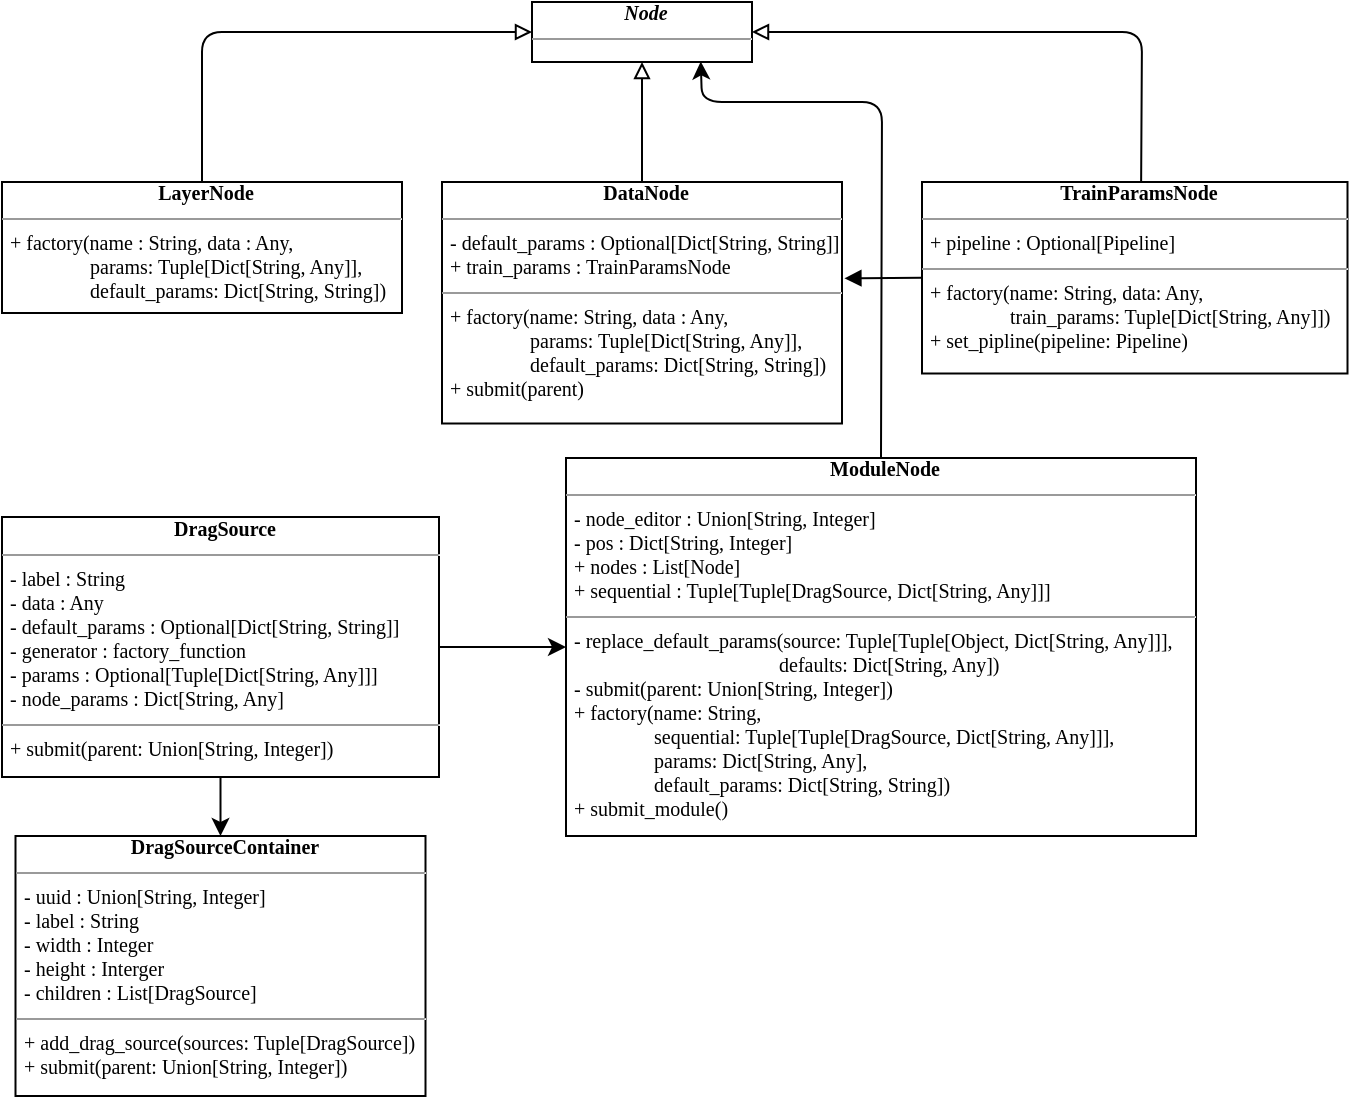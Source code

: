 <mxfile>
    <diagram id="K64mTiAPcThXWcO6knm4" name="Page-3">
        <mxGraphModel dx="1218" dy="807" grid="1" gridSize="10" guides="1" tooltips="1" connect="1" arrows="1" fold="1" page="1" pageScale="1" pageWidth="850" pageHeight="1100" math="0" shadow="0">
            <root>
                <mxCell id="0"/>
                <mxCell id="1" parent="0"/>
                <mxCell id="QNui0WiKvgW3A6eW8whg-1" style="rounded=1;html=1;exitX=0.5;exitY=0;jettySize=auto;endArrow=block;dashed=0;endFill=0;exitDx=0;exitDy=0;entryX=0.5;entryY=1;entryDx=0;entryDy=0;" edge="1" parent="1" source="QNui0WiKvgW3A6eW8whg-4" target="QNui0WiKvgW3A6eW8whg-5">
                    <mxGeometry relative="1" as="geometry">
                        <mxPoint x="540" y="322.0" as="targetPoint"/>
                    </mxGeometry>
                </mxCell>
                <mxCell id="QNui0WiKvgW3A6eW8whg-2" style="rounded=1;html=1;exitX=0.5;exitY=0;jettySize=auto;endArrow=block;dashed=0;endFill=0;entryX=0;entryY=0.5;entryDx=0;entryDy=0;exitDx=0;exitDy=0;" edge="1" parent="1" source="QNui0WiKvgW3A6eW8whg-9" target="QNui0WiKvgW3A6eW8whg-5">
                    <mxGeometry relative="1" as="geometry">
                        <Array as="points">
                            <mxPoint x="130" y="475"/>
                        </Array>
                        <mxPoint x="540" y="312" as="targetPoint"/>
                    </mxGeometry>
                </mxCell>
                <mxCell id="QNui0WiKvgW3A6eW8whg-3" style="rounded=1;html=1;entryX=1;entryY=0.5;jettySize=auto;endArrow=block;dashed=0;endFill=0;exitX=0.515;exitY=-0.004;exitDx=0;exitDy=0;entryDx=0;entryDy=0;exitPerimeter=0;" edge="1" parent="1" source="QNui0WiKvgW3A6eW8whg-13" target="QNui0WiKvgW3A6eW8whg-5">
                    <mxGeometry relative="1" as="geometry">
                        <Array as="points">
                            <mxPoint x="600" y="475"/>
                        </Array>
                        <mxPoint x="690" y="762" as="sourcePoint"/>
                    </mxGeometry>
                </mxCell>
                <mxCell id="QNui0WiKvgW3A6eW8whg-5" value="&lt;p style=&quot;text-align: center; margin: 0px 0px 0px 4px; font-size: 10px; font-family: Times, serif; color: rgb(0, 0, 0);&quot;&gt;&lt;b&gt;&lt;i&gt;Node&lt;/i&gt;&lt;/b&gt;&lt;/p&gt;&lt;hr size=&quot;1&quot;&gt;&lt;p style=&quot;margin:0px;text-align:start;margin-left:4px;;font-size:10.0px;font-family:Times,serif;color:#000000;&quot;&gt;&lt;br&gt;&lt;/p&gt;&lt;hr size=&quot;1&quot;&gt;&lt;p style=&quot;margin:0px;text-align:start;margin-left:4px;;font-size:10.0px;font-family:Times,serif;color:#000000;&quot;&gt;&lt;br&gt;&lt;/p&gt;" style="verticalAlign=top;align=left;overflow=fill;html=1;rounded=0;shadow=0;comic=0;labelBackgroundColor=none;strokeColor=black;strokeWidth=1;fillColor=#ffffff;" vertex="1" parent="1">
                    <mxGeometry x="295" y="460" width="110" height="30" as="geometry"/>
                </mxCell>
                <mxCell id="QNui0WiKvgW3A6eW8whg-6" style="html=1;entryX=0.5;entryY=0;entryDx=0;entryDy=0;endArrow=classic;endFill=1;exitX=0.5;exitY=1;exitDx=0;exitDy=0;" edge="1" parent="1" source="QNui0WiKvgW3A6eW8whg-7" target="QNui0WiKvgW3A6eW8whg-8">
                    <mxGeometry relative="1" as="geometry"/>
                </mxCell>
                <mxCell id="QNui0WiKvgW3A6eW8whg-7" value="&lt;p style=&quot;text-align: center; margin: 0px 0px 0px 4px; font-size: 10px; font-family: Times, serif; color: rgb(0, 0, 0);&quot;&gt;&lt;b&gt;DragSource&lt;/b&gt;&lt;/p&gt;&lt;hr size=&quot;1&quot;&gt;&lt;p style=&quot;margin:0px;text-align:start;margin-left:4px;;font-size:10.0px;font-family:Times,serif;color:#000000;&quot;&gt;- label : String&lt;br&gt;&lt;/p&gt;&lt;p style=&quot;margin:0px;text-align:start;margin-left:4px;;font-size:10.0px;font-family:Times,serif;color:#000000;&quot;&gt;- data : Any&lt;br&gt;- default_params : Optional[Dict[String, String]]&lt;br&gt;- generator : factory_function&lt;br&gt;- params : Optional[Tuple[Dict[String, Any]]]&lt;/p&gt;&lt;p style=&quot;margin:0px;text-align:start;margin-left:4px;;font-size:10.0px;font-family:Times,serif;color:#000000;&quot;&gt;- node_params : Dict[String, Any]&lt;br&gt;&lt;/p&gt;&lt;hr size=&quot;1&quot;&gt;&lt;p style=&quot;margin:0px;text-align:start;margin-left:4px;;font-size:10.0px;font-family:Times,serif;color:#000000;&quot;&gt;+ submit(parent: Union[String, Integer])&lt;/p&gt;" style="verticalAlign=top;align=left;overflow=fill;html=1;rounded=0;shadow=0;comic=0;labelBackgroundColor=none;strokeColor=black;strokeWidth=1;fillColor=#ffffff;" vertex="1" parent="1">
                    <mxGeometry x="30" y="717.5" width="218.5" height="130" as="geometry"/>
                </mxCell>
                <mxCell id="QNui0WiKvgW3A6eW8whg-8" value="&lt;p style=&quot;text-align: center; margin: 0px 0px 0px 4px; font-size: 10px; font-family: Times, serif; color: rgb(0, 0, 0);&quot;&gt;&lt;b&gt;DragSourceContainer&lt;/b&gt;&lt;/p&gt;&lt;hr size=&quot;1&quot;&gt;&lt;p style=&quot;margin:0px;text-align:start;margin-left:4px;;font-size:10.0px;font-family:Times,serif;color:#000000;&quot;&gt;- uuid : Union[String, Integer]&lt;br&gt;- label : String&lt;br&gt;- width : Integer&lt;/p&gt;&lt;p style=&quot;margin:0px;text-align:start;margin-left:4px;;font-size:10.0px;font-family:Times,serif;color:#000000;&quot;&gt;- height : Interger&lt;br&gt;&lt;/p&gt;&lt;p style=&quot;margin:0px;text-align:start;margin-left:4px;;font-size:10.0px;font-family:Times,serif;color:#000000;&quot;&gt;- children : List[DragSource]&lt;br&gt;&lt;/p&gt;&lt;hr size=&quot;1&quot;&gt;&lt;p style=&quot;margin:0px;text-align:start;margin-left:4px;;font-size:10.0px;font-family:Times,serif;color:#000000;&quot;&gt;+ add_drag_source(sources: Tuple[DragSource])&lt;br&gt;+ submit(parent: Union[String, Integer])&lt;/p&gt;" style="verticalAlign=top;align=left;overflow=fill;html=1;rounded=0;shadow=0;comic=0;labelBackgroundColor=none;strokeColor=black;strokeWidth=1;fillColor=#ffffff;" vertex="1" parent="1">
                    <mxGeometry x="36.75" y="877" width="205" height="130" as="geometry"/>
                </mxCell>
                <mxCell id="QNui0WiKvgW3A6eW8whg-9" value="&lt;p style=&quot;text-align: center; margin: 0px 0px 0px 4px; font-size: 10px; font-family: Times, serif; color: rgb(0, 0, 0);&quot;&gt;&lt;b&gt;LayerNode&lt;/b&gt;&lt;/p&gt;&lt;hr size=&quot;1&quot;&gt;&lt;p style=&quot;margin:0px;text-align:start;margin-left:4px;;font-size:10.0px;font-family:Times,serif;color:#000000;&quot;&gt;+ factory(name : String, data : Any,&amp;nbsp;&lt;/p&gt;&lt;p style=&quot;margin:0px;text-align:start;margin-left:4px;;font-size:10.0px;font-family:Times,serif;color:#000000;&quot;&gt;&lt;span style=&quot;white-space: pre;&quot;&gt;&#9;&lt;/span&gt;&lt;span style=&quot;white-space: pre;&quot;&gt;&#9;&lt;/span&gt;params: Tuple[Dict[String, Any]],&amp;nbsp;&lt;/p&gt;&lt;p style=&quot;margin:0px;text-align:start;margin-left:4px;;font-size:10.0px;font-family:Times,serif;color:#000000;&quot;&gt;&lt;span style=&quot;white-space: pre;&quot;&gt;&#9;&lt;/span&gt;&lt;span style=&quot;white-space: pre;&quot;&gt;&#9;&lt;/span&gt;default_params: Dict[String, String])&lt;/p&gt;" style="verticalAlign=top;align=left;overflow=fill;html=1;rounded=0;shadow=0;comic=0;labelBackgroundColor=none;strokeColor=black;strokeWidth=1;fillColor=#ffffff;" vertex="1" parent="1">
                    <mxGeometry x="30" y="550" width="200" height="65.5" as="geometry"/>
                </mxCell>
                <mxCell id="QNui0WiKvgW3A6eW8whg-10" style="html=1;entryX=1;entryY=0.5;entryDx=0;entryDy=0;endArrow=none;endFill=0;exitX=0;exitY=0.5;exitDx=0;exitDy=0;startArrow=classic;startFill=1;" edge="1" parent="1" source="QNui0WiKvgW3A6eW8whg-12" target="QNui0WiKvgW3A6eW8whg-7">
                    <mxGeometry relative="1" as="geometry">
                        <mxPoint x="100.315" y="694.174" as="sourcePoint"/>
                    </mxGeometry>
                </mxCell>
                <mxCell id="QNui0WiKvgW3A6eW8whg-12" value="&lt;p style=&quot;text-align: center; margin: 0px 0px 0px 4px; font-size: 10px; font-family: Times, serif; color: rgb(0, 0, 0);&quot;&gt;&lt;b&gt;ModuleNode&lt;/b&gt;&lt;/p&gt;&lt;hr size=&quot;1&quot;&gt;&lt;p style=&quot;margin:0px;text-align:start;margin-left:4px;;font-size:10.0px;font-family:Times,serif;color:#000000;&quot;&gt;- node_editor : Union[String, Integer]&lt;br&gt;- pos : Dict[String, Integer]&lt;br&gt;&lt;/p&gt;&lt;p style=&quot;margin:0px;text-align:start;margin-left:4px;;font-size:10.0px;font-family:Times,serif;color:#000000;&quot;&gt;+ nodes : List[Node]&lt;br&gt;+ sequential : Tuple[Tuple[DragSource, Dict[String, Any]]]&lt;/p&gt;&lt;hr size=&quot;1&quot;&gt;&lt;p style=&quot;margin:0px;text-align:start;margin-left:4px;;font-size:10.0px;font-family:Times,serif;color:#000000;&quot;&gt;&lt;span style=&quot;background-color: initial;&quot;&gt;- replace_default_params(source: Tuple[Tuple[Object, Dict[String, Any]]],&amp;nbsp;&lt;/span&gt;&lt;br&gt;&lt;/p&gt;&lt;p style=&quot;margin:0px;text-align:start;margin-left:4px;;font-size:10.0px;font-family:Times,serif;color:#000000;&quot;&gt;&lt;span style=&quot;&quot;&gt;&#9;&lt;/span&gt;&lt;span style=&quot;&quot;&gt;&#9;&lt;/span&gt;&lt;span style=&quot;&quot;&gt;&#9;&lt;/span&gt;&lt;span style=&quot;&quot;&gt;&#9;&lt;/span&gt;&lt;span style=&quot;&quot;&gt;&#9;&lt;/span&gt;&lt;span style=&quot;&quot;&gt;&#9;&lt;/span&gt;&lt;span style=&quot;&quot;&gt;&#9;&lt;/span&gt;&lt;span style=&quot;&quot;&gt;&#9;&lt;/span&gt;&lt;span style=&quot;&quot;&gt;&#9;&lt;/span&gt;&lt;span style=&quot;&quot;&gt;&#9;&lt;/span&gt;&amp;nbsp; &lt;span style=&quot;white-space: pre;&quot;&gt;&#9;&lt;/span&gt;&lt;span style=&quot;white-space: pre;&quot;&gt;&#9;&lt;/span&gt;&lt;span style=&quot;white-space: pre;&quot;&gt;&#9;&lt;/span&gt;&lt;span style=&quot;white-space: pre;&quot;&gt;&#9;&lt;/span&gt;&lt;span style=&quot;white-space: pre;&quot;&gt;&#9;&lt;/span&gt;&amp;nbsp;defaults: Dict[String, Any])&lt;br&gt;- submit(parent: Union[String, Integer])&lt;/p&gt;&lt;p style=&quot;border-color: var(--border-color); margin: 0px 0px 0px 4px; font-size: 10px; font-family: Times, serif;&quot;&gt;+ factory(name: String,&amp;nbsp;&lt;/p&gt;&lt;p style=&quot;border-color: var(--border-color); margin: 0px 0px 0px 4px; font-size: 10px; font-family: Times, serif;&quot;&gt;&lt;span style=&quot;border-color: var(--border-color);&quot;&gt;&#9;&lt;/span&gt;&lt;span style=&quot;border-color: var(--border-color);&quot;&gt;&#9;&lt;/span&gt;&lt;span style=&quot;white-space: pre;&quot;&gt;&#9;&lt;/span&gt;&lt;span style=&quot;white-space: pre;&quot;&gt;&#9;&lt;/span&gt;sequential: Tuple[Tuple[DragSource, Dict[String, Any]]],&amp;nbsp;&lt;/p&gt;&lt;p style=&quot;border-color: var(--border-color); margin: 0px 0px 0px 4px; font-size: 10px; font-family: Times, serif;&quot;&gt;&lt;span style=&quot;border-color: var(--border-color);&quot;&gt;&lt;/span&gt;&lt;span style=&quot;border-color: var(--border-color);&quot;&gt;&lt;/span&gt;&lt;span style=&quot;border-color: var(--border-color);&quot;&gt;&#9;&lt;/span&gt;&lt;span style=&quot;border-color: var(--border-color);&quot;&gt;&#9;&lt;/span&gt;&lt;span style=&quot;white-space: pre;&quot;&gt;&#9;&lt;/span&gt;&lt;span style=&quot;white-space: pre;&quot;&gt;&#9;&lt;/span&gt;params: Dict[String, Any],&amp;nbsp;&lt;/p&gt;&lt;p style=&quot;border-color: var(--border-color); margin: 0px 0px 0px 4px; font-size: 10px; font-family: Times, serif;&quot;&gt;&lt;span style=&quot;border-color: var(--border-color);&quot;&gt;&#9;&lt;/span&gt;&lt;span style=&quot;border-color: var(--border-color);&quot;&gt;&#9;&lt;/span&gt;&lt;span style=&quot;white-space: pre;&quot;&gt;&#9;&lt;/span&gt;&lt;span style=&quot;white-space: pre;&quot;&gt;&#9;&lt;/span&gt;default_params: Dict[String, String])&lt;/p&gt;&lt;p style=&quot;margin:0px;text-align:start;margin-left:4px;;font-size:10.0px;font-family:Times,serif;color:#000000;&quot;&gt;+ submit_module()&lt;/p&gt;" style="verticalAlign=top;align=left;overflow=fill;html=1;rounded=0;shadow=0;comic=0;labelBackgroundColor=none;strokeColor=black;strokeWidth=1;fillColor=#ffffff;" vertex="1" parent="1">
                    <mxGeometry x="312" y="688" width="315" height="189" as="geometry"/>
                </mxCell>
                <mxCell id="QNui0WiKvgW3A6eW8whg-13" value="&lt;p style=&quot;text-align: center; margin: 0px 0px 0px 4px; font-size: 10px; font-family: Times, serif; color: rgb(0, 0, 0);&quot;&gt;&lt;b&gt;TrainParamsNode&lt;/b&gt;&lt;/p&gt;&lt;hr size=&quot;1&quot;&gt;&lt;p style=&quot;margin:0px;text-align:start;margin-left:4px;;font-size:10.0px;font-family:Times,serif;color:#000000;&quot;&gt;+ pipeline : Optional[Pipeline]&lt;/p&gt;&lt;hr size=&quot;1&quot;&gt;&lt;p style=&quot;margin:0px;text-align:start;margin-left:4px;;font-size:10.0px;font-family:Times,serif;color:#000000;&quot;&gt;+ factory(name: String, data: Any,&amp;nbsp;&lt;/p&gt;&lt;p style=&quot;margin:0px;text-align:start;margin-left:4px;;font-size:10.0px;font-family:Times,serif;color:#000000;&quot;&gt;&lt;span style=&quot;white-space: pre;&quot;&gt;&#9;&lt;/span&gt;&lt;span style=&quot;white-space: pre;&quot;&gt;&#9;&lt;/span&gt;train_params: Tuple[Dict[String, Any]])&lt;br&gt;+ set_pipline(pipeline: Pipeline)&lt;/p&gt;" style="verticalAlign=top;align=left;overflow=fill;html=1;rounded=0;shadow=0;comic=0;labelBackgroundColor=none;strokeColor=black;strokeWidth=1;fillColor=#ffffff;" vertex="1" parent="1">
                    <mxGeometry x="490" y="550" width="212.75" height="95.75" as="geometry"/>
                </mxCell>
                <mxCell id="QNui0WiKvgW3A6eW8whg-14" style="rounded=1;html=1;entryX=1.006;entryY=0.399;jettySize=auto;endArrow=block;dashed=0;endFill=1;entryDx=0;entryDy=0;exitX=0;exitY=0.5;exitDx=0;exitDy=0;entryPerimeter=0;" edge="1" parent="1" source="QNui0WiKvgW3A6eW8whg-13" target="QNui0WiKvgW3A6eW8whg-4">
                    <mxGeometry relative="1" as="geometry">
                        <mxPoint x="720.0" y="820.005" as="sourcePoint"/>
                        <mxPoint x="640.0" y="642.188" as="targetPoint"/>
                    </mxGeometry>
                </mxCell>
                <mxCell id="QNui0WiKvgW3A6eW8whg-15" value="" style="html=1;exitX=0.5;exitY=0;exitDx=0;exitDy=0;endArrow=classic;endFill=1;entryX=0.767;entryY=0.991;entryDx=0;entryDy=0;entryPerimeter=0;" edge="1" parent="1" source="QNui0WiKvgW3A6eW8whg-12" target="QNui0WiKvgW3A6eW8whg-5">
                    <mxGeometry relative="1" as="geometry">
                        <Array as="points">
                            <mxPoint x="470" y="510"/>
                            <mxPoint x="380" y="510"/>
                        </Array>
                        <mxPoint x="595" y="958" as="sourcePoint"/>
                        <mxPoint x="425" y="490" as="targetPoint"/>
                    </mxGeometry>
                </mxCell>
                <mxCell id="QNui0WiKvgW3A6eW8whg-4" value="&lt;p style=&quot;text-align: center; margin: 0px 0px 0px 4px; font-size: 10px; font-family: Times, serif; color: rgb(0, 0, 0);&quot;&gt;&lt;b&gt;DataNode&lt;/b&gt;&lt;/p&gt;&lt;hr size=&quot;1&quot;&gt;&lt;p style=&quot;margin:0px;text-align:start;margin-left:4px;;font-size:10.0px;font-family:Times,serif;color:#000000;&quot;&gt;- default_params : Optional[Dict[String, String]]&lt;br&gt;+ train_params : TrainParamsNode&lt;/p&gt;&lt;hr size=&quot;1&quot;&gt;&lt;p style=&quot;margin:0px;text-align:start;margin-left:4px;;font-size:10.0px;font-family:Times,serif;color:#000000;&quot;&gt;+ factory(name: String, data : Any,&amp;nbsp;&lt;/p&gt;&lt;p style=&quot;margin:0px;text-align:start;margin-left:4px;;font-size:10.0px;font-family:Times,serif;color:#000000;&quot;&gt;&lt;span style=&quot;white-space: pre;&quot;&gt;&#9;&lt;/span&gt;&lt;span style=&quot;white-space: pre;&quot;&gt;&#9;&lt;/span&gt;params: Tuple[Dict[String, Any]],&amp;nbsp;&lt;/p&gt;&lt;p style=&quot;margin:0px;text-align:start;margin-left:4px;;font-size:10.0px;font-family:Times,serif;color:#000000;&quot;&gt;&lt;span style=&quot;white-space: pre;&quot;&gt;&#9;&lt;/span&gt;&lt;span style=&quot;white-space: pre;&quot;&gt;&#9;&lt;/span&gt;default_params: Dict[String, String])&lt;br&gt;+ submit(parent)&lt;/p&gt;" style="verticalAlign=top;align=left;overflow=fill;html=1;rounded=0;shadow=0;comic=0;labelBackgroundColor=none;strokeColor=black;strokeWidth=1;fillColor=#ffffff;" vertex="1" parent="1">
                    <mxGeometry x="250" y="550" width="200" height="120.75" as="geometry"/>
                </mxCell>
            </root>
        </mxGraphModel>
    </diagram>
    <diagram id="6r_xpKXERiTlyDhPkCjZ" name="nodes">
        <mxGraphModel dx="1087" dy="721" grid="1" gridSize="10" guides="1" tooltips="1" connect="1" arrows="1" fold="1" page="1" pageScale="1" pageWidth="850" pageHeight="1100" math="0" shadow="0">
            <root>
                <mxCell id="0"/>
                <mxCell id="1" parent="0"/>
                <mxCell id="HkJWCfvpSoQ0pwpmEEpQ-1" style="edgeStyle=none;html=1;entryX=0.995;entryY=0.405;entryDx=0;entryDy=0;endArrow=classic;endFill=1;exitX=0.25;exitY=0;exitDx=0;exitDy=0;entryPerimeter=0;" edge="1" parent="1" source="HkJWCfvpSoQ0pwpmEEpQ-2" target="HkJWCfvpSoQ0pwpmEEpQ-7">
                    <mxGeometry relative="1" as="geometry">
                        <Array as="points">
                            <mxPoint x="390" y="250"/>
                            <mxPoint x="320" y="250"/>
                            <mxPoint x="320" y="160"/>
                        </Array>
                    </mxGeometry>
                </mxCell>
                <mxCell id="HkJWCfvpSoQ0pwpmEEpQ-2" value="&lt;p style=&quot;text-align: center; margin: 0px 0px 0px 4px; font-size: 10px; font-family: Times, serif; color: rgb(0, 0, 0);&quot;&gt;&lt;b&gt;&lt;i&gt;Node&lt;/i&gt;&lt;/b&gt;&lt;/p&gt;&lt;hr size=&quot;1&quot;&gt;&lt;p style=&quot;margin:0px;text-align:start;margin-left:4px;;font-size:10.0px;font-family:Times,serif;color:#000000;&quot;&gt;# uuid : Union[String, Integer]&lt;br&gt;&lt;/p&gt;&lt;p style=&quot;margin:0px;text-align:start;margin-left:4px;;font-size:10.0px;font-family:Times,serif;color:#000000;&quot;&gt;# label : String&lt;br style=&quot;border-color: var(--border-color);&quot;&gt;# node_params : Dict[String, Any]&lt;br&gt;&lt;/p&gt;&lt;p style=&quot;margin:0px;text-align:start;margin-left:4px;;font-size:10.0px;font-family:Times,serif;color:#000000;&quot;&gt;# data : Any&lt;br&gt;# input_attributes : List[InputNodeAttribute]&lt;br&gt;# output_attributes : List[OutputNodeAttribute]&lt;br&gt;# params : List[ParamNode]&lt;br&gt;&lt;/p&gt;&lt;hr size=&quot;1&quot;&gt;&lt;p style=&quot;margin:0px;text-align:start;margin-left:4px;;font-size:10.0px;font-family:Times,serif;color:#000000;&quot;&gt;# add_input_attribute(attribute: InputNodeAttribute)&lt;br&gt;# add_output_attribute(attribute: OutputNodeAttribute)&lt;br&gt;# add_params(params: Tuple[Dict[String, Any]])&lt;br&gt;# custom()&amp;nbsp;&lt;br&gt;# finish()&amp;nbsp;&amp;nbsp;&lt;br&gt;&lt;/p&gt;&lt;p style=&quot;margin:0px;text-align:start;margin-left:4px;;font-size:10.0px;font-family:Times,serif;color:#000000;&quot;&gt;# submit(parent)&lt;br&gt;&lt;/p&gt;&lt;p style=&quot;margin:0px;text-align:start;margin-left:4px;;font-size:10.0px;font-family:Times,serif;color:#000000;&quot;&gt;+ execute()&amp;nbsp;&lt;br&gt;&lt;/p&gt;" style="verticalAlign=top;align=left;overflow=fill;html=1;rounded=0;shadow=0;comic=0;labelBackgroundColor=none;strokeColor=black;strokeWidth=1;fillColor=#ffffff;" vertex="1" parent="1">
                    <mxGeometry x="330.25" y="260" width="243" height="215.5" as="geometry"/>
                </mxCell>
                <mxCell id="HkJWCfvpSoQ0pwpmEEpQ-3" style="edgeStyle=none;html=1;endArrow=classic;endFill=1;exitX=1.001;exitY=0.497;exitDx=0;exitDy=0;exitPerimeter=0;" edge="1" parent="1" source="HkJWCfvpSoQ0pwpmEEpQ-5">
                    <mxGeometry relative="1" as="geometry">
                        <mxPoint x="330" y="340.0" as="targetPoint"/>
                    </mxGeometry>
                </mxCell>
                <mxCell id="HkJWCfvpSoQ0pwpmEEpQ-4" style="edgeStyle=none;html=1;entryX=-0.002;entryY=0.309;entryDx=0;entryDy=0;endArrow=classic;endFill=1;entryPerimeter=0;" edge="1" parent="1" source="HkJWCfvpSoQ0pwpmEEpQ-5" target="HkJWCfvpSoQ0pwpmEEpQ-6">
                    <mxGeometry relative="1" as="geometry">
                        <Array as="points">
                            <mxPoint x="170" y="240"/>
                            <mxPoint x="300" y="240"/>
                            <mxPoint x="300" y="144"/>
                        </Array>
                    </mxGeometry>
                </mxCell>
                <mxCell id="HkJWCfvpSoQ0pwpmEEpQ-5" value="&lt;p style=&quot;text-align: center; margin: 0px 0px 0px 4px; font-size: 10px; font-family: Times, serif; color: rgb(0, 0, 0);&quot;&gt;&lt;b&gt;InputNodeAttribute&lt;/b&gt;&lt;/p&gt;&lt;hr size=&quot;1&quot;&gt;&lt;p style=&quot;margin:0px;text-align:start;margin-left:4px;;font-size:10.0px;font-family:Times,serif;color:#000000;&quot;&gt;- uuid : Union[String, Integer]&lt;br&gt;&lt;/p&gt;&lt;p style=&quot;margin:0px;text-align:start;margin-left:4px;;font-size:10.0px;font-family:Times,serif;color:#000000;&quot;&gt;- linked_out_attr : OutputNodeAttribute&lt;br&gt;&lt;/p&gt;&lt;p style=&quot;margin:0px;text-align:start;margin-left:4px;;font-size:10.0px;font-family:Times,serif;color:#000000;&quot;&gt;+ data : Node&lt;br&gt;+ label : String&lt;br&gt;&lt;/p&gt;&lt;hr size=&quot;1&quot;&gt;&lt;p style=&quot;margin:0px;text-align:start;margin-left:4px;;font-size:10.0px;font-family:Times,serif;color:#000000;&quot;&gt;+ get_data()&lt;/p&gt;&lt;p style=&quot;margin:0px;text-align:start;margin-left:4px;;font-size:10.0px;font-family:Times,serif;color:#000000;&quot;&gt;+ set_linked_attr(out_attr: OutputNodeAttribute)&lt;br&gt;+ reset_linked_attr()&lt;br&gt;- submit(parent: Union[String, Integer])&lt;/p&gt;" style="verticalAlign=top;align=left;overflow=fill;html=1;rounded=0;shadow=0;comic=0;labelBackgroundColor=none;strokeColor=black;strokeWidth=1;fillColor=#ffffff;" vertex="1" parent="1">
                    <mxGeometry x="60" y="260" width="220" height="160" as="geometry"/>
                </mxCell>
                <mxCell id="HkJWCfvpSoQ0pwpmEEpQ-6" value="&lt;p style=&quot;text-align: center; margin: 0px 0px 0px 4px; font-size: 10px; font-family: Times, serif; color: rgb(0, 0, 0);&quot;&gt;&lt;b&gt;LinkNode&lt;/b&gt;&lt;/p&gt;&lt;hr size=&quot;1&quot;&gt;&lt;p style=&quot;margin:0px;text-align:start;margin-left:4px;;font-size:10.0px;font-family:Times,serif;color:#000000;&quot;&gt;- uuid : Union[String, Integer]&lt;br&gt;&lt;/p&gt;&lt;p style=&quot;margin:0px;text-align:start;margin-left:4px;;font-size:10.0px;font-family:Times,serif;color:#000000;&quot;&gt;- input_attr : InputNodeAttribute&lt;br&gt;- output_attr : OutputNodeAttribute&lt;br&gt;&lt;/p&gt;&lt;hr size=&quot;1&quot;&gt;&lt;p style=&quot;margin:0px;text-align:start;margin-left:4px;;font-size:10.0px;font-family:Times,serif;color:#000000;&quot;&gt;- delink_callback(node_editor_uuid: Union[String, Integer],&amp;nbsp;&lt;/p&gt;&lt;p style=&quot;margin:0px;text-align:start;margin-left:4px;;font-size:10.0px;font-family:Times,serif;color:#000000;&quot;&gt;&lt;span style=&quot;white-space: pre;&quot;&gt;&#9;&lt;/span&gt;&lt;span style=&quot;white-space: pre;&quot;&gt;&#9;&lt;/span&gt;&lt;span style=&quot;white-space: pre;&quot;&gt;&#9;&lt;/span&gt;&amp;nbsp; &amp;nbsp; &amp;nbsp;link_uuid: Union[String, Integer])&lt;br&gt;- link_callback(node_editor_uuid: Union[String, Integer],&amp;nbsp;&lt;/p&gt;&lt;p style=&quot;margin:0px;text-align:start;margin-left:4px;;font-size:10.0px;font-family:Times,serif;color:#000000;&quot;&gt;&lt;span style=&quot;white-space: pre;&quot;&gt;&#9;&lt;/span&gt;&lt;span style=&quot;white-space: pre;&quot;&gt;&#9;&lt;/span&gt;&lt;span style=&quot;white-space: pre;&quot;&gt;&#9;&lt;/span&gt;&amp;nbsp;app_data, user_data)&lt;br&gt;+ get_attrs()&lt;/p&gt;" style="verticalAlign=top;align=left;overflow=fill;html=1;rounded=0;shadow=0;comic=0;labelBackgroundColor=none;strokeColor=black;strokeWidth=1;fillColor=#ffffff;" vertex="1" parent="1">
                    <mxGeometry x="326.88" y="100" width="249.75" height="142.5" as="geometry"/>
                </mxCell>
                <mxCell id="HkJWCfvpSoQ0pwpmEEpQ-7" value="&lt;p style=&quot;text-align: center; margin: 0px 0px 0px 4px; font-size: 10px; font-family: Times, serif; color: rgb(0, 0, 0);&quot;&gt;&lt;b&gt;NodeEditor&lt;/b&gt;&lt;/p&gt;&lt;hr size=&quot;1&quot;&gt;&lt;p style=&quot;margin:0px;text-align:start;margin-left:4px;;font-size:10.0px;font-family:Times,serif;color:#000000;&quot;&gt;- uuid : Union[String, Integer]&lt;br&gt;&lt;/p&gt;&lt;p style=&quot;margin:0px;text-align:start;margin-left:4px;;font-size:10.0px;font-family:Times,serif;color:#000000;&quot;&gt;- nodes : List[Node]&lt;br&gt;&lt;/p&gt;&lt;hr size=&quot;1&quot;&gt;&lt;p style=&quot;margin:0px;text-align:start;margin-left:4px;;font-size:10.0px;font-family:Times,serif;color:#000000;&quot;&gt;+ add_node(node: Node)&lt;br&gt;+ on_drop(sender, app_data, node_params)&lt;/p&gt;&lt;p style=&quot;margin:0px;text-align:start;margin-left:4px;;font-size:10.0px;font-family:Times,serif;color:#000000;&quot;&gt;+ clear()&lt;br&gt;- submit(parent: Union[String, Integer])&lt;/p&gt;" style="verticalAlign=top;align=left;overflow=fill;html=1;rounded=0;shadow=0;comic=0;labelBackgroundColor=none;strokeColor=black;strokeWidth=1;fillColor=#ffffff;" vertex="1" parent="1">
                    <mxGeometry x="100" y="111.25" width="186" height="120" as="geometry"/>
                </mxCell>
                <mxCell id="HkJWCfvpSoQ0pwpmEEpQ-8" style="edgeStyle=none;html=1;entryX=1.004;entryY=0.431;entryDx=0;entryDy=0;entryPerimeter=0;endArrow=classic;endFill=1;" edge="1" parent="1" source="HkJWCfvpSoQ0pwpmEEpQ-10" target="HkJWCfvpSoQ0pwpmEEpQ-2">
                    <mxGeometry relative="1" as="geometry"/>
                </mxCell>
                <mxCell id="HkJWCfvpSoQ0pwpmEEpQ-9" style="edgeStyle=none;html=1;entryX=1.002;entryY=0.387;entryDx=0;entryDy=0;endArrow=classic;endFill=1;exitX=0.5;exitY=0;exitDx=0;exitDy=0;entryPerimeter=0;" edge="1" parent="1" source="HkJWCfvpSoQ0pwpmEEpQ-10" target="HkJWCfvpSoQ0pwpmEEpQ-6">
                    <mxGeometry relative="1" as="geometry">
                        <Array as="points">
                            <mxPoint x="730" y="240"/>
                            <mxPoint x="600" y="240"/>
                            <mxPoint x="600" y="155"/>
                        </Array>
                    </mxGeometry>
                </mxCell>
                <mxCell id="HkJWCfvpSoQ0pwpmEEpQ-10" value="&lt;p style=&quot;text-align: center; margin: 0px 0px 0px 4px; font-size: 10px; font-family: Times, serif; color: rgb(0, 0, 0);&quot;&gt;&lt;b&gt;OutputNodeAttribute&lt;/b&gt;&lt;/p&gt;&lt;hr size=&quot;1&quot;&gt;&lt;p style=&quot;margin:0px;text-align:start;margin-left:4px;;font-size:10.0px;font-family:Times,serif;color:#000000;&quot;&gt;- uuid : Union[String, Integer]&lt;br&gt;&lt;/p&gt;&lt;p style=&quot;margin:0px;text-align:start;margin-left:4px;;font-size:10.0px;font-family:Times,serif;color:#000000;&quot;&gt;- children : List[InputNodeAttributes]&lt;br&gt;+ label : String&lt;br&gt;&lt;/p&gt;&lt;p style=&quot;margin:0px;text-align:start;margin-left:4px;;font-size:10.0px;font-family:Times,serif;color:#000000;&quot;&gt;+ data : Any&lt;br&gt;&lt;/p&gt;&lt;hr size=&quot;1&quot;&gt;&lt;p style=&quot;margin:0px;text-align:start;margin-left:4px;;font-size:10.0px;font-family:Times,serif;color:#000000;&quot;&gt;+ add_child(parent: Union[String, Integer],&amp;nbsp;&lt;/p&gt;&lt;p style=&quot;margin:0px;text-align:start;margin-left:4px;;font-size:10.0px;font-family:Times,serif;color:#000000;&quot;&gt;&lt;span style=&quot;white-space: pre;&quot;&gt;&#9;&lt;/span&gt;&lt;span style=&quot;white-space: pre;&quot;&gt;&#9;&lt;/span&gt;&amp;nbsp; &amp;nbsp; child: InputNodeAttribute)&lt;br&gt;+ remove_child(parent: Union[String, Integer],&amp;nbsp;&lt;/p&gt;&lt;p style=&quot;margin:0px;text-align:start;margin-left:4px;;font-size:10.0px;font-family:Times,serif;color:#000000;&quot;&gt;&lt;span style=&quot;white-space: pre;&quot;&gt;&#9;&lt;/span&gt;&lt;span style=&quot;white-space: pre;&quot;&gt;&#9;&lt;/span&gt;&amp;nbsp; &amp;nbsp; child: InputNodeAttribute)&lt;br&gt;&lt;/p&gt;&lt;p style=&quot;margin:0px;text-align:start;margin-left:4px;;font-size:10.0px;font-family:Times,serif;color:#000000;&quot;&gt;+ execute(data)&lt;br&gt;- submit(parent)&lt;br&gt;&lt;/p&gt;" style="verticalAlign=top;align=left;overflow=fill;html=1;rounded=0;shadow=0;comic=0;labelBackgroundColor=none;strokeColor=black;strokeWidth=1;fillColor=#ffffff;" vertex="1" parent="1">
                    <mxGeometry x="626.81" y="270" width="204.88" height="163.5" as="geometry"/>
                </mxCell>
                <mxCell id="HkJWCfvpSoQ0pwpmEEpQ-11" style="edgeStyle=none;html=1;entryX=-0.002;entryY=0.483;entryDx=0;entryDy=0;endArrow=classic;endFill=1;exitX=1;exitY=0.25;exitDx=0;exitDy=0;entryPerimeter=0;" edge="1" parent="1" source="HkJWCfvpSoQ0pwpmEEpQ-12" target="HkJWCfvpSoQ0pwpmEEpQ-2">
                    <mxGeometry relative="1" as="geometry">
                        <Array as="points">
                            <mxPoint x="290" y="460"/>
                            <mxPoint x="290" y="364"/>
                        </Array>
                    </mxGeometry>
                </mxCell>
                <mxCell id="HkJWCfvpSoQ0pwpmEEpQ-12" value="&lt;p style=&quot;text-align: center; margin: 0px 0px 0px 4px; font-size: 10px; font-family: Times, serif; color: rgb(0, 0, 0);&quot;&gt;&lt;b&gt;ParamNode&lt;/b&gt;&lt;/p&gt;&lt;hr size=&quot;1&quot;&gt;&lt;p style=&quot;margin:0px;text-align:start;margin-left:4px;;font-size:10.0px;font-family:Times,serif;color:#000000;&quot;&gt;- uuid : Union[String, Integer]&lt;br&gt;&lt;/p&gt;&lt;p style=&quot;margin:0px;text-align:start;margin-left:4px;;font-size:10.0px;font-family:Times,serif;color:#000000;&quot;&gt;- label : String&lt;br&gt;- params : Dict[String, Any]&lt;br&gt;- type : String&lt;br&gt;&lt;/p&gt;&lt;hr size=&quot;1&quot;&gt;&lt;p style=&quot;margin:0px;text-align:start;margin-left:4px;;font-size:10.0px;font-family:Times,serif;color:#000000;&quot;&gt;+ submit(parent)&lt;/p&gt;" style="verticalAlign=top;align=left;overflow=fill;html=1;rounded=0;shadow=0;comic=0;labelBackgroundColor=none;strokeColor=black;strokeWidth=1;fillColor=#ffffff;" vertex="1" parent="1">
                    <mxGeometry x="100" y="433.5" width="168.26" height="106" as="geometry"/>
                </mxCell>
            </root>
        </mxGraphModel>
    </diagram>
    <diagram id="dEwS33xX_CY719S7XQL1" name="Page-1">
        <mxGraphModel dx="1602" dy="1062" grid="1" gridSize="10" guides="1" tooltips="1" connect="1" arrows="1" fold="1" page="1" pageScale="1" pageWidth="850" pageHeight="1100" math="0" shadow="0">
            <root>
                <mxCell id="0"/>
                <mxCell id="1" parent="0"/>
                <mxCell id="64" style="rounded=1;html=1;exitX=0.447;exitY=-0.006;jettySize=auto;curved=0;endArrow=block;dashed=0;endFill=0;exitDx=0;exitDy=0;exitPerimeter=0;" parent="1" source="71" edge="1">
                    <mxGeometry relative="1" as="geometry">
                        <mxPoint x="550" y="280" as="targetPoint"/>
                        <Array as="points">
                            <mxPoint x="540" y="280"/>
                        </Array>
                    </mxGeometry>
                </mxCell>
                <mxCell id="65" style="rounded=1;html=1;exitX=0.648;exitY=0;jettySize=auto;endArrow=block;dashed=0;endFill=0;" parent="1" source="76" edge="1">
                    <mxGeometry relative="1" as="geometry">
                        <Array as="points">
                            <mxPoint x="350" y="550"/>
                            <mxPoint x="530" y="550"/>
                            <mxPoint x="530" y="270"/>
                        </Array>
                        <mxPoint x="550" y="270" as="targetPoint"/>
                    </mxGeometry>
                </mxCell>
                <mxCell id="69" style="rounded=1;html=1;entryX=0.621;entryY=1;jettySize=auto;endArrow=block;dashed=0;endFill=0;exitX=0.25;exitY=0;exitDx=0;exitDy=0;" parent="1" source="82" target="72" edge="1">
                    <mxGeometry relative="1" as="geometry">
                        <Array as="points">
                            <mxPoint x="700" y="710"/>
                        </Array>
                        <mxPoint x="700" y="720" as="sourcePoint"/>
                    </mxGeometry>
                </mxCell>
                <mxCell id="71" value="&lt;p style=&quot;text-align: center; margin: 0px 0px 0px 4px; font-size: 10px; font-family: Times, serif; color: rgb(0, 0, 0);&quot;&gt;&lt;b&gt;DataNode&lt;/b&gt;&lt;/p&gt;&lt;hr size=&quot;1&quot;&gt;&lt;p style=&quot;margin:0px;text-align:start;margin-left:4px;;font-size:10.0px;font-family:Times,serif;color:#000000;&quot;&gt;- default_params : Optional[Dict[String, String]]&lt;br&gt;+ train_params : TrainParamsNode&lt;/p&gt;&lt;hr size=&quot;1&quot;&gt;&lt;p style=&quot;margin:0px;text-align:start;margin-left:4px;;font-size:10.0px;font-family:Times,serif;color:#000000;&quot;&gt;+ factory(name: String, data : Any,&amp;nbsp;&lt;/p&gt;&lt;p style=&quot;margin:0px;text-align:start;margin-left:4px;;font-size:10.0px;font-family:Times,serif;color:#000000;&quot;&gt;&lt;span style=&quot;white-space: pre;&quot;&gt;&#9;&lt;/span&gt;&lt;span style=&quot;white-space: pre;&quot;&gt;&#9;&lt;/span&gt;params: Tuple[Dict[String, Any]],&amp;nbsp;&lt;/p&gt;&lt;p style=&quot;margin:0px;text-align:start;margin-left:4px;;font-size:10.0px;font-family:Times,serif;color:#000000;&quot;&gt;&lt;span style=&quot;white-space: pre;&quot;&gt;&#9;&lt;/span&gt;&lt;span style=&quot;white-space: pre;&quot;&gt;&#9;&lt;/span&gt;default_params: Dict[String, String])&lt;br&gt;+ submit(parent)&lt;/p&gt;" style="verticalAlign=top;align=left;overflow=fill;html=1;rounded=0;shadow=0;comic=0;labelBackgroundColor=none;strokeColor=black;strokeWidth=1;fillColor=#ffffff;" parent="1" vertex="1">
                    <mxGeometry x="450" y="570" width="200" height="120.75" as="geometry"/>
                </mxCell>
                <mxCell id="130" style="edgeStyle=none;html=1;entryX=0.995;entryY=0.405;entryDx=0;entryDy=0;endArrow=classic;endFill=1;exitX=0.25;exitY=0;exitDx=0;exitDy=0;entryPerimeter=0;" parent="1" source="72" target="79" edge="1">
                    <mxGeometry relative="1" as="geometry">
                        <Array as="points">
                            <mxPoint x="610" y="250"/>
                            <mxPoint x="540" y="250"/>
                            <mxPoint x="540" y="160"/>
                        </Array>
                    </mxGeometry>
                </mxCell>
                <mxCell id="72" value="&lt;p style=&quot;text-align: center; margin: 0px 0px 0px 4px; font-size: 10px; font-family: Times, serif; color: rgb(0, 0, 0);&quot;&gt;&lt;b&gt;&lt;i&gt;Node&lt;/i&gt;&lt;/b&gt;&lt;/p&gt;&lt;hr size=&quot;1&quot;&gt;&lt;p style=&quot;margin:0px;text-align:start;margin-left:4px;;font-size:10.0px;font-family:Times,serif;color:#000000;&quot;&gt;- uuid : Union[String, Integer]&lt;br&gt;&lt;/p&gt;&lt;p style=&quot;margin:0px;text-align:start;margin-left:4px;;font-size:10.0px;font-family:Times,serif;color:#000000;&quot;&gt;- label : String&lt;br style=&quot;border-color: var(--border-color);&quot;&gt;- node_params : Dict[String, Any]&lt;br&gt;&lt;/p&gt;&lt;p style=&quot;margin:0px;text-align:start;margin-left:4px;;font-size:10.0px;font-family:Times,serif;color:#000000;&quot;&gt;- data : Any&lt;br&gt;- input_attributes : List[InputNodeAttribute]&lt;br&gt;- output_attributes : List[OutputNodeAttribute]&lt;br&gt;- params : List[ParamNode]&lt;br&gt;&lt;/p&gt;&lt;hr size=&quot;1&quot;&gt;&lt;p style=&quot;margin:0px;text-align:start;margin-left:4px;;font-size:10.0px;font-family:Times,serif;color:#000000;&quot;&gt;# add_input_attribute(attribute: InputNodeAttribute)&lt;br&gt;# add_output_attribute(attribute: OutputNodeAttribute)&lt;br&gt;# add_params(params: Tuple[Dict[String, Any]])&lt;br&gt;# custom()&amp;nbsp;&lt;br&gt;# finish()&amp;nbsp;&amp;nbsp;&lt;br&gt;&lt;/p&gt;&lt;p style=&quot;margin:0px;text-align:start;margin-left:4px;;font-size:10.0px;font-family:Times,serif;color:#000000;&quot;&gt;# submit(parent)&lt;br&gt;&lt;/p&gt;&lt;p style=&quot;margin:0px;text-align:start;margin-left:4px;;font-size:10.0px;font-family:Times,serif;color:#000000;&quot;&gt;+ execute()&amp;nbsp;&lt;br&gt;&lt;/p&gt;" style="verticalAlign=top;align=left;overflow=fill;html=1;rounded=0;shadow=0;comic=0;labelBackgroundColor=none;strokeColor=black;strokeWidth=1;fillColor=#ffffff;" parent="1" vertex="1">
                    <mxGeometry x="550.25" y="260" width="243" height="215.5" as="geometry"/>
                </mxCell>
                <mxCell id="126" style="edgeStyle=none;html=1;entryX=1;entryY=0.5;entryDx=0;entryDy=0;endArrow=classic;endFill=1;exitX=0;exitY=0.5;exitDx=0;exitDy=0;" parent="1" source="73" target="74" edge="1">
                    <mxGeometry relative="1" as="geometry"/>
                </mxCell>
                <mxCell id="73" value="&lt;p style=&quot;text-align: center; margin: 0px 0px 0px 4px; font-size: 10px; font-family: Times, serif; color: rgb(0, 0, 0);&quot;&gt;&lt;b&gt;DragSource&lt;/b&gt;&lt;/p&gt;&lt;hr size=&quot;1&quot;&gt;&lt;p style=&quot;margin:0px;text-align:start;margin-left:4px;;font-size:10.0px;font-family:Times,serif;color:#000000;&quot;&gt;- label : String&lt;br&gt;&lt;/p&gt;&lt;p style=&quot;margin:0px;text-align:start;margin-left:4px;;font-size:10.0px;font-family:Times,serif;color:#000000;&quot;&gt;- data : Any&lt;br&gt;- default_params : Optional[Dict[String, String]]&lt;br&gt;&lt;u&gt;-generator : factory_function&lt;/u&gt;&lt;br&gt;- params : Optional[Tuple[Dict[String, Any]]]&lt;/p&gt;&lt;p style=&quot;margin:0px;text-align:start;margin-left:4px;;font-size:10.0px;font-family:Times,serif;color:#000000;&quot;&gt;- node_params : Dict[String, Any]&lt;br&gt;&lt;/p&gt;&lt;hr size=&quot;1&quot;&gt;&lt;p style=&quot;margin:0px;text-align:start;margin-left:4px;;font-size:10.0px;font-family:Times,serif;color:#000000;&quot;&gt;+ submit(parent: Union[String, Integer])&lt;/p&gt;" style="verticalAlign=top;align=left;overflow=fill;html=1;rounded=0;shadow=0;comic=0;labelBackgroundColor=none;strokeColor=black;strokeWidth=1;fillColor=#ffffff;" parent="1" vertex="1">
                    <mxGeometry x="287.5" y="713" width="218.5" height="130" as="geometry"/>
                </mxCell>
                <mxCell id="74" value="&lt;p style=&quot;text-align: center; margin: 0px 0px 0px 4px; font-size: 10px; font-family: Times, serif; color: rgb(0, 0, 0);&quot;&gt;&lt;b&gt;DragSourceContainer&lt;/b&gt;&lt;/p&gt;&lt;hr size=&quot;1&quot;&gt;&lt;p style=&quot;margin:0px;text-align:start;margin-left:4px;;font-size:10.0px;font-family:Times,serif;color:#000000;&quot;&gt;- uuid : Union[String, Integer]&lt;br&gt;- label : String&lt;br&gt;- width : Integer&lt;/p&gt;&lt;p style=&quot;margin:0px;text-align:start;margin-left:4px;;font-size:10.0px;font-family:Times,serif;color:#000000;&quot;&gt;- height : Interger&lt;br&gt;&lt;/p&gt;&lt;p style=&quot;margin:0px;text-align:start;margin-left:4px;;font-size:10.0px;font-family:Times,serif;color:#000000;&quot;&gt;- children : List[DragSource]&lt;br&gt;&lt;/p&gt;&lt;hr size=&quot;1&quot;&gt;&lt;p style=&quot;margin:0px;text-align:start;margin-left:4px;;font-size:10.0px;font-family:Times,serif;color:#000000;&quot;&gt;+ add_drag_source(sources: Tuple[DragSource])&lt;br&gt;+ submit(parent: Union[String, Integer])&lt;/p&gt;" style="verticalAlign=top;align=left;overflow=fill;html=1;rounded=0;shadow=0;comic=0;labelBackgroundColor=none;strokeColor=black;strokeWidth=1;fillColor=#ffffff;" parent="1" vertex="1">
                    <mxGeometry x="20" y="713" width="205" height="130" as="geometry"/>
                </mxCell>
                <mxCell id="124" style="edgeStyle=none;html=1;endArrow=classic;endFill=1;exitX=1.001;exitY=0.497;exitDx=0;exitDy=0;exitPerimeter=0;" parent="1" source="75" edge="1">
                    <mxGeometry relative="1" as="geometry">
                        <mxPoint x="550" y="340" as="targetPoint"/>
                    </mxGeometry>
                </mxCell>
                <mxCell id="128" style="edgeStyle=none;html=1;entryX=-0.002;entryY=0.309;entryDx=0;entryDy=0;endArrow=classic;endFill=1;entryPerimeter=0;" parent="1" source="75" target="77" edge="1">
                    <mxGeometry relative="1" as="geometry">
                        <Array as="points">
                            <mxPoint x="390" y="240"/>
                            <mxPoint x="520" y="240"/>
                            <mxPoint x="520" y="144"/>
                        </Array>
                    </mxGeometry>
                </mxCell>
                <mxCell id="75" value="&lt;p style=&quot;text-align: center; margin: 0px 0px 0px 4px; font-size: 10px; font-family: Times, serif; color: rgb(0, 0, 0);&quot;&gt;&lt;b&gt;InputNodeAttribute&lt;/b&gt;&lt;/p&gt;&lt;hr size=&quot;1&quot;&gt;&lt;p style=&quot;margin:0px;text-align:start;margin-left:4px;;font-size:10.0px;font-family:Times,serif;color:#000000;&quot;&gt;- uuid : Union[String, Integer]&lt;br&gt;&lt;/p&gt;&lt;p style=&quot;margin:0px;text-align:start;margin-left:4px;;font-size:10.0px;font-family:Times,serif;color:#000000;&quot;&gt;- linked_out_attr : OutputNodeAttribute&lt;br&gt;&lt;/p&gt;&lt;p style=&quot;margin:0px;text-align:start;margin-left:4px;;font-size:10.0px;font-family:Times,serif;color:#000000;&quot;&gt;+ data : Node&lt;br&gt;+ label : String&lt;br&gt;&lt;/p&gt;&lt;hr size=&quot;1&quot;&gt;&lt;p style=&quot;margin:0px;text-align:start;margin-left:4px;;font-size:10.0px;font-family:Times,serif;color:#000000;&quot;&gt;+ get_data()&lt;/p&gt;&lt;p style=&quot;margin:0px;text-align:start;margin-left:4px;;font-size:10.0px;font-family:Times,serif;color:#000000;&quot;&gt;+ set_linked_attr(out_attr: OutputNodeAttribute)&lt;br&gt;+ reset_linked_attr()&lt;br&gt;- submit(parent: Union[String, Integer])&lt;/p&gt;" style="verticalAlign=top;align=left;overflow=fill;html=1;rounded=0;shadow=0;comic=0;labelBackgroundColor=none;strokeColor=black;strokeWidth=1;fillColor=#ffffff;" parent="1" vertex="1">
                    <mxGeometry x="280" y="260" width="220" height="160" as="geometry"/>
                </mxCell>
                <mxCell id="76" value="&lt;p style=&quot;text-align: center; margin: 0px 0px 0px 4px; font-size: 10px; font-family: Times, serif; color: rgb(0, 0, 0);&quot;&gt;&lt;b&gt;LayerNode&lt;/b&gt;&lt;/p&gt;&lt;hr size=&quot;1&quot;&gt;&lt;p style=&quot;margin:0px;text-align:start;margin-left:4px;;font-size:10.0px;font-family:Times,serif;color:#000000;&quot;&gt;+ factory(name : String, data : Any,&amp;nbsp;&lt;/p&gt;&lt;p style=&quot;margin:0px;text-align:start;margin-left:4px;;font-size:10.0px;font-family:Times,serif;color:#000000;&quot;&gt;&lt;span style=&quot;white-space: pre;&quot;&gt;&#9;&lt;/span&gt;&lt;span style=&quot;white-space: pre;&quot;&gt;&#9;&lt;/span&gt;params: Tuple[Dict[String, Any]],&amp;nbsp;&lt;/p&gt;&lt;p style=&quot;margin:0px;text-align:start;margin-left:4px;;font-size:10.0px;font-family:Times,serif;color:#000000;&quot;&gt;&lt;span style=&quot;white-space: pre;&quot;&gt;&#9;&lt;/span&gt;&lt;span style=&quot;white-space: pre;&quot;&gt;&#9;&lt;/span&gt;default_params: Dict[String, String])&lt;/p&gt;" style="verticalAlign=top;align=left;overflow=fill;html=1;rounded=0;shadow=0;comic=0;labelBackgroundColor=none;strokeColor=black;strokeWidth=1;fillColor=#ffffff;" parent="1" vertex="1">
                    <mxGeometry x="220" y="570" width="200" height="65.5" as="geometry"/>
                </mxCell>
                <mxCell id="77" value="&lt;p style=&quot;text-align: center; margin: 0px 0px 0px 4px; font-size: 10px; font-family: Times, serif; color: rgb(0, 0, 0);&quot;&gt;&lt;b&gt;LinkNode&lt;/b&gt;&lt;/p&gt;&lt;hr size=&quot;1&quot;&gt;&lt;p style=&quot;margin:0px;text-align:start;margin-left:4px;;font-size:10.0px;font-family:Times,serif;color:#000000;&quot;&gt;- uuid : Union[String, Integer]&lt;br&gt;&lt;/p&gt;&lt;p style=&quot;margin:0px;text-align:start;margin-left:4px;;font-size:10.0px;font-family:Times,serif;color:#000000;&quot;&gt;- input_attr : InputNodeAttribute&lt;br&gt;- output_attr : OutputNodeAttribute&lt;br&gt;&lt;/p&gt;&lt;hr size=&quot;1&quot;&gt;&lt;p style=&quot;margin:0px;text-align:start;margin-left:4px;;font-size:10.0px;font-family:Times,serif;color:#000000;&quot;&gt;- delink_callback(node_editor_uuid: Union[String, Integer],&amp;nbsp;&lt;/p&gt;&lt;p style=&quot;margin:0px;text-align:start;margin-left:4px;;font-size:10.0px;font-family:Times,serif;color:#000000;&quot;&gt;&lt;span style=&quot;white-space: pre;&quot;&gt;&#9;&lt;/span&gt;&lt;span style=&quot;white-space: pre;&quot;&gt;&#9;&lt;/span&gt;&lt;span style=&quot;white-space: pre;&quot;&gt;&#9;&lt;/span&gt;&amp;nbsp; &amp;nbsp; &amp;nbsp;link_uuid: Union[String, Integer])&lt;br&gt;- link_callback(node_editor_uuid: Union[String, Integer],&amp;nbsp;&lt;/p&gt;&lt;p style=&quot;margin:0px;text-align:start;margin-left:4px;;font-size:10.0px;font-family:Times,serif;color:#000000;&quot;&gt;&lt;span style=&quot;white-space: pre;&quot;&gt;&#9;&lt;/span&gt;&lt;span style=&quot;white-space: pre;&quot;&gt;&#9;&lt;/span&gt;&lt;span style=&quot;white-space: pre;&quot;&gt;&#9;&lt;/span&gt;&amp;nbsp;app_data, user_data)&lt;br&gt;+ get_attrs()&lt;/p&gt;" style="verticalAlign=top;align=left;overflow=fill;html=1;rounded=0;shadow=0;comic=0;labelBackgroundColor=none;strokeColor=black;strokeWidth=1;fillColor=#ffffff;" parent="1" vertex="1">
                    <mxGeometry x="546.88" y="100" width="249.75" height="142.5" as="geometry"/>
                </mxCell>
                <mxCell id="131" style="edgeStyle=none;html=1;entryX=0;entryY=0.25;entryDx=0;entryDy=0;endArrow=none;endFill=0;exitX=0.001;exitY=0.366;exitDx=0;exitDy=0;exitPerimeter=0;startArrow=classic;startFill=1;" parent="1" source="78" target="73" edge="1">
                    <mxGeometry relative="1" as="geometry">
                        <Array as="points">
                            <mxPoint x="265" y="938.75"/>
                            <mxPoint x="265" y="745.75"/>
                        </Array>
                    </mxGeometry>
                </mxCell>
                <mxCell id="133" style="edgeStyle=none;html=1;exitX=1;exitY=0.25;exitDx=0;exitDy=0;endArrow=classic;endFill=1;entryX=0.5;entryY=1;entryDx=0;entryDy=0;" parent="1" source="78" target="72" edge="1">
                    <mxGeometry relative="1" as="geometry">
                        <Array as="points">
                            <mxPoint x="672" y="916"/>
                        </Array>
                    </mxGeometry>
                </mxCell>
                <mxCell id="78" value="&lt;p style=&quot;text-align: center; margin: 0px 0px 0px 4px; font-size: 10px; font-family: Times, serif; color: rgb(0, 0, 0);&quot;&gt;&lt;b&gt;ModuleNode&lt;/b&gt;&lt;/p&gt;&lt;hr size=&quot;1&quot;&gt;&lt;p style=&quot;margin:0px;text-align:start;margin-left:4px;;font-size:10.0px;font-family:Times,serif;color:#000000;&quot;&gt;- node_editor : Union[String, Integer]&lt;br&gt;- pos : Dict[String, Integer]&lt;br&gt;&lt;/p&gt;&lt;p style=&quot;margin:0px;text-align:start;margin-left:4px;;font-size:10.0px;font-family:Times,serif;color:#000000;&quot;&gt;+ nodes : List[Node]&lt;br&gt;+ sequential : Tuple[Tuple[DragSource, Dict[String, Any]]]&lt;/p&gt;&lt;hr size=&quot;1&quot;&gt;&lt;p style=&quot;margin:0px;text-align:start;margin-left:4px;;font-size:10.0px;font-family:Times,serif;color:#000000;&quot;&gt;&lt;span style=&quot;background-color: initial;&quot;&gt;- replace_default_params(source: Tuple[Tuple[Object, Dict[String, Any]]],&amp;nbsp;&lt;/span&gt;&lt;br&gt;&lt;/p&gt;&lt;p style=&quot;margin:0px;text-align:start;margin-left:4px;;font-size:10.0px;font-family:Times,serif;color:#000000;&quot;&gt;&lt;span style=&quot;&quot;&gt;&#9;&lt;/span&gt;&lt;span style=&quot;&quot;&gt;&#9;&lt;/span&gt;&lt;span style=&quot;&quot;&gt;&#9;&lt;/span&gt;&lt;span style=&quot;&quot;&gt;&#9;&lt;/span&gt;&lt;span style=&quot;&quot;&gt;&#9;&lt;/span&gt;&lt;span style=&quot;&quot;&gt;&#9;&lt;/span&gt;&lt;span style=&quot;&quot;&gt;&#9;&lt;/span&gt;&lt;span style=&quot;&quot;&gt;&#9;&lt;/span&gt;&lt;span style=&quot;&quot;&gt;&#9;&lt;/span&gt;&lt;span style=&quot;&quot;&gt;&#9;&lt;/span&gt;&amp;nbsp; &lt;span style=&quot;white-space: pre;&quot;&gt;&#9;&lt;/span&gt;&lt;span style=&quot;white-space: pre;&quot;&gt;&#9;&lt;/span&gt;&lt;span style=&quot;white-space: pre;&quot;&gt;&#9;&lt;/span&gt;&lt;span style=&quot;white-space: pre;&quot;&gt;&#9;&lt;/span&gt;&lt;span style=&quot;white-space: pre;&quot;&gt;&#9;&lt;/span&gt;&amp;nbsp;defaults: Dict[String, Any])&lt;br&gt;- submit(parent: Union[String, Integer])&lt;/p&gt;&lt;p style=&quot;border-color: var(--border-color); margin: 0px 0px 0px 4px; font-size: 10px; font-family: Times, serif;&quot;&gt;+ factory(name: String,&amp;nbsp;&lt;/p&gt;&lt;p style=&quot;border-color: var(--border-color); margin: 0px 0px 0px 4px; font-size: 10px; font-family: Times, serif;&quot;&gt;&lt;span style=&quot;border-color: var(--border-color);&quot;&gt;&#9;&lt;/span&gt;&lt;span style=&quot;border-color: var(--border-color);&quot;&gt;&#9;&lt;/span&gt;&lt;span style=&quot;white-space: pre;&quot;&gt;&#9;&lt;/span&gt;&lt;span style=&quot;white-space: pre;&quot;&gt;&#9;&lt;/span&gt;sequential: Tuple[Tuple[DragSource, Dict[String, Any]]],&amp;nbsp;&lt;/p&gt;&lt;p style=&quot;border-color: var(--border-color); margin: 0px 0px 0px 4px; font-size: 10px; font-family: Times, serif;&quot;&gt;&lt;span style=&quot;border-color: var(--border-color);&quot;&gt;&lt;/span&gt;&lt;span style=&quot;border-color: var(--border-color);&quot;&gt;&lt;/span&gt;&lt;span style=&quot;border-color: var(--border-color);&quot;&gt;&#9;&lt;/span&gt;&lt;span style=&quot;border-color: var(--border-color);&quot;&gt;&#9;&lt;/span&gt;&lt;span style=&quot;white-space: pre;&quot;&gt;&#9;&lt;/span&gt;&lt;span style=&quot;white-space: pre;&quot;&gt;&#9;&lt;/span&gt;params: Dict[String, Any],&amp;nbsp;&lt;/p&gt;&lt;p style=&quot;border-color: var(--border-color); margin: 0px 0px 0px 4px; font-size: 10px; font-family: Times, serif;&quot;&gt;&lt;span style=&quot;border-color: var(--border-color);&quot;&gt;&#9;&lt;/span&gt;&lt;span style=&quot;border-color: var(--border-color);&quot;&gt;&#9;&lt;/span&gt;&lt;span style=&quot;white-space: pre;&quot;&gt;&#9;&lt;/span&gt;&lt;span style=&quot;white-space: pre;&quot;&gt;&#9;&lt;/span&gt;default_params: Dict[String, String])&lt;/p&gt;&lt;p style=&quot;margin:0px;text-align:start;margin-left:4px;;font-size:10.0px;font-family:Times,serif;color:#000000;&quot;&gt;+ submit_module()&lt;/p&gt;" style="verticalAlign=top;align=left;overflow=fill;html=1;rounded=0;shadow=0;comic=0;labelBackgroundColor=none;strokeColor=black;strokeWidth=1;fillColor=#ffffff;" parent="1" vertex="1">
                    <mxGeometry x="290" y="868.75" width="315" height="189" as="geometry"/>
                </mxCell>
                <mxCell id="79" value="&lt;p style=&quot;text-align: center; margin: 0px 0px 0px 4px; font-size: 10px; font-family: Times, serif; color: rgb(0, 0, 0);&quot;&gt;&lt;b&gt;NodeEditor&lt;/b&gt;&lt;/p&gt;&lt;hr size=&quot;1&quot;&gt;&lt;p style=&quot;margin:0px;text-align:start;margin-left:4px;;font-size:10.0px;font-family:Times,serif;color:#000000;&quot;&gt;- uuid : Union[String, Integer]&lt;br&gt;&lt;/p&gt;&lt;p style=&quot;margin:0px;text-align:start;margin-left:4px;;font-size:10.0px;font-family:Times,serif;color:#000000;&quot;&gt;- nodes : List[Node]&lt;br&gt;&lt;/p&gt;&lt;hr size=&quot;1&quot;&gt;&lt;p style=&quot;margin:0px;text-align:start;margin-left:4px;;font-size:10.0px;font-family:Times,serif;color:#000000;&quot;&gt;+ add_node(node: Node)&lt;br&gt;+ on_drop(sender, app_data, node_params)&lt;/p&gt;&lt;p style=&quot;margin:0px;text-align:start;margin-left:4px;;font-size:10.0px;font-family:Times,serif;color:#000000;&quot;&gt;+ clear()&lt;br&gt;- submit(parent: Union[String, Integer])&lt;/p&gt;" style="verticalAlign=top;align=left;overflow=fill;html=1;rounded=0;shadow=0;comic=0;labelBackgroundColor=none;strokeColor=black;strokeWidth=1;fillColor=#ffffff;" parent="1" vertex="1">
                    <mxGeometry x="320" y="111.25" width="186" height="120" as="geometry"/>
                </mxCell>
                <mxCell id="125" style="edgeStyle=none;html=1;entryX=1.004;entryY=0.431;entryDx=0;entryDy=0;entryPerimeter=0;endArrow=classic;endFill=1;" parent="1" source="80" target="72" edge="1">
                    <mxGeometry relative="1" as="geometry"/>
                </mxCell>
                <mxCell id="129" style="edgeStyle=none;html=1;entryX=1.002;entryY=0.387;entryDx=0;entryDy=0;endArrow=classic;endFill=1;exitX=0.5;exitY=0;exitDx=0;exitDy=0;entryPerimeter=0;" parent="1" source="80" target="77" edge="1">
                    <mxGeometry relative="1" as="geometry">
                        <Array as="points">
                            <mxPoint x="950" y="240"/>
                            <mxPoint x="820" y="240"/>
                            <mxPoint x="820" y="155"/>
                        </Array>
                    </mxGeometry>
                </mxCell>
                <mxCell id="80" value="&lt;p style=&quot;text-align: center; margin: 0px 0px 0px 4px; font-size: 10px; font-family: Times, serif; color: rgb(0, 0, 0);&quot;&gt;&lt;b&gt;OutputNodeAttribute&lt;/b&gt;&lt;/p&gt;&lt;hr size=&quot;1&quot;&gt;&lt;p style=&quot;margin:0px;text-align:start;margin-left:4px;;font-size:10.0px;font-family:Times,serif;color:#000000;&quot;&gt;- uuid : Union[String, Integer]&lt;br&gt;&lt;/p&gt;&lt;p style=&quot;margin:0px;text-align:start;margin-left:4px;;font-size:10.0px;font-family:Times,serif;color:#000000;&quot;&gt;- children : List[InputNodeAttributes]&lt;br&gt;+ label : String&lt;br&gt;&lt;/p&gt;&lt;p style=&quot;margin:0px;text-align:start;margin-left:4px;;font-size:10.0px;font-family:Times,serif;color:#000000;&quot;&gt;+ data : Any&lt;br&gt;&lt;/p&gt;&lt;hr size=&quot;1&quot;&gt;&lt;p style=&quot;margin:0px;text-align:start;margin-left:4px;;font-size:10.0px;font-family:Times,serif;color:#000000;&quot;&gt;+ add_child(parent: Union[String, Integer],&amp;nbsp;&lt;/p&gt;&lt;p style=&quot;margin:0px;text-align:start;margin-left:4px;;font-size:10.0px;font-family:Times,serif;color:#000000;&quot;&gt;&lt;span style=&quot;white-space: pre;&quot;&gt;&#9;&lt;/span&gt;&lt;span style=&quot;white-space: pre;&quot;&gt;&#9;&lt;/span&gt;&amp;nbsp; &amp;nbsp; child: InputNodeAttribute)&lt;br&gt;+ remove_child(parent: Union[String, Integer],&amp;nbsp;&lt;/p&gt;&lt;p style=&quot;margin:0px;text-align:start;margin-left:4px;;font-size:10.0px;font-family:Times,serif;color:#000000;&quot;&gt;&lt;span style=&quot;white-space: pre;&quot;&gt;&#9;&lt;/span&gt;&lt;span style=&quot;white-space: pre;&quot;&gt;&#9;&lt;/span&gt;&amp;nbsp; &amp;nbsp; child: InputNodeAttribute)&lt;br&gt;&lt;/p&gt;&lt;p style=&quot;margin:0px;text-align:start;margin-left:4px;;font-size:10.0px;font-family:Times,serif;color:#000000;&quot;&gt;+ execute(data)&lt;br&gt;- submit(parent)&lt;br&gt;&lt;/p&gt;" style="verticalAlign=top;align=left;overflow=fill;html=1;rounded=0;shadow=0;comic=0;labelBackgroundColor=none;strokeColor=black;strokeWidth=1;fillColor=#ffffff;" parent="1" vertex="1">
                    <mxGeometry x="846.81" y="270" width="204.88" height="163.5" as="geometry"/>
                </mxCell>
                <mxCell id="127" style="edgeStyle=none;html=1;entryX=-0.002;entryY=0.483;entryDx=0;entryDy=0;endArrow=classic;endFill=1;exitX=1;exitY=0.25;exitDx=0;exitDy=0;entryPerimeter=0;" parent="1" source="81" target="72" edge="1">
                    <mxGeometry relative="1" as="geometry">
                        <Array as="points">
                            <mxPoint x="510" y="460"/>
                            <mxPoint x="510" y="364"/>
                        </Array>
                    </mxGeometry>
                </mxCell>
                <mxCell id="81" value="&lt;p style=&quot;text-align: center; margin: 0px 0px 0px 4px; font-size: 10px; font-family: Times, serif; color: rgb(0, 0, 0);&quot;&gt;&lt;b&gt;ParamNode&lt;/b&gt;&lt;/p&gt;&lt;hr size=&quot;1&quot;&gt;&lt;p style=&quot;margin:0px;text-align:start;margin-left:4px;;font-size:10.0px;font-family:Times,serif;color:#000000;&quot;&gt;- uuid : Union[String, Integer]&lt;br&gt;&lt;/p&gt;&lt;p style=&quot;margin:0px;text-align:start;margin-left:4px;;font-size:10.0px;font-family:Times,serif;color:#000000;&quot;&gt;- label : String&lt;br&gt;- params : Dict[String, Any]&lt;br&gt;- type : String&lt;br&gt;&lt;/p&gt;&lt;hr size=&quot;1&quot;&gt;&lt;p style=&quot;margin:0px;text-align:start;margin-left:4px;;font-size:10.0px;font-family:Times,serif;color:#000000;&quot;&gt;+ submit(parent)&lt;/p&gt;" style="verticalAlign=top;align=left;overflow=fill;html=1;rounded=0;shadow=0;comic=0;labelBackgroundColor=none;strokeColor=black;strokeWidth=1;fillColor=#ffffff;" parent="1" vertex="1">
                    <mxGeometry x="320" y="433.5" width="168.26" height="106" as="geometry"/>
                </mxCell>
                <mxCell id="82" value="&lt;p style=&quot;text-align: center; margin: 0px 0px 0px 4px; font-size: 10px; font-family: Times, serif; color: rgb(0, 0, 0);&quot;&gt;&lt;b&gt;TrainParamsNode&lt;/b&gt;&lt;/p&gt;&lt;hr size=&quot;1&quot;&gt;&lt;p style=&quot;margin:0px;text-align:start;margin-left:4px;;font-size:10.0px;font-family:Times,serif;color:#000000;&quot;&gt;+ pipeline : Optional[Pipeline]&lt;/p&gt;&lt;hr size=&quot;1&quot;&gt;&lt;p style=&quot;margin:0px;text-align:start;margin-left:4px;;font-size:10.0px;font-family:Times,serif;color:#000000;&quot;&gt;+ factory(name: String, data: Any,&amp;nbsp;&lt;/p&gt;&lt;p style=&quot;margin:0px;text-align:start;margin-left:4px;;font-size:10.0px;font-family:Times,serif;color:#000000;&quot;&gt;&lt;span style=&quot;white-space: pre;&quot;&gt;&#9;&lt;/span&gt;&lt;span style=&quot;white-space: pre;&quot;&gt;&#9;&lt;/span&gt;train_params: Tuple[Dict[String, Any]])&lt;br&gt;+ set_pipline(pipeline: Pipeline)&lt;/p&gt;" style="verticalAlign=top;align=left;overflow=fill;html=1;rounded=0;shadow=0;comic=0;labelBackgroundColor=none;strokeColor=black;strokeWidth=1;fillColor=#ffffff;" parent="1" vertex="1">
                    <mxGeometry x="690" y="730.12" width="212.75" height="95.75" as="geometry"/>
                </mxCell>
                <mxCell id="118" style="edgeStyle=none;html=1;entryX=0.5;entryY=1;entryDx=0;entryDy=0;exitX=0.5;exitY=0;exitDx=0;exitDy=0;" parent="1" target="117" edge="1">
                    <mxGeometry relative="1" as="geometry">
                        <mxPoint x="1030.875" y="310" as="sourcePoint"/>
                    </mxGeometry>
                </mxCell>
                <mxCell id="98" value="&lt;p style=&quot;text-align: center; margin: 0px 0px 0px 4px; font-size: 10px; font-family: Times, serif; color: rgb(0, 0, 0);&quot;&gt;&lt;b&gt;App&lt;/b&gt;&lt;/p&gt;&lt;hr size=&quot;1&quot;&gt;&lt;p style=&quot;margin:0px;text-align:start;margin-left:4px;;font-size:10.0px;font-family:Times,serif;color:#000000;&quot;&gt;&lt;span style=&quot;background-color: initial;&quot;&gt;+ node_editor&lt;/span&gt;&lt;br&gt;&lt;/p&gt;&lt;p style=&quot;margin:0px;text-align:start;margin-left:4px;;font-size:10.0px;font-family:Times,serif;color:#000000;&quot;&gt;+ left_panel&lt;br&gt;+ right_panel&lt;/p&gt;&lt;p style=&quot;margin:0px;text-align:start;margin-left:4px;;font-size:10.0px;font-family:Times,serif;color:#000000;&quot;&gt;+ plugins : list&lt;/p&gt;&lt;p style=&quot;margin:0px;text-align:start;margin-left:4px;;font-size:10.0px;font-family:Times,serif;color:#000000;&quot;&gt;+ plugin_menu_id&lt;br&gt;&lt;/p&gt;&lt;p style=&quot;margin:0px;text-align:start;margin-left:4px;;font-size:10.0px;font-family:Times,serif;color:#000000;&quot;&gt;+ dataset_container&lt;/p&gt;&lt;p style=&quot;margin:0px;text-align:start;margin-left:4px;;font-size:10.0px;font-family:Times,serif;color:#000000;&quot;&gt;+ layer_container&lt;/p&gt;&lt;p style=&quot;margin:0px;text-align:start;margin-left:4px;;font-size:10.0px;font-family:Times,serif;color:#000000;&quot;&gt;+ archs_container&lt;br&gt;+ tool_container&lt;/p&gt;&lt;hr size=&quot;1&quot;&gt;&lt;p style=&quot;margin:0px;text-align:start;margin-left:4px;;font-size:10.0px;font-family:Times,serif;color:#000000;&quot;&gt;+ add_plugin(name, callback)&lt;br&gt;+ start()&lt;br&gt;+ update()&lt;/p&gt;" style="verticalAlign=top;align=left;overflow=fill;html=1;rounded=0;shadow=0;comic=0;labelBackgroundColor=none;strokeColor=black;strokeWidth=1;fillColor=#ffffff;" parent="1" vertex="1">
                    <mxGeometry x="1179.82" y="150" width="140.37" height="190" as="geometry"/>
                </mxCell>
                <mxCell id="119" style="rounded=1;html=1;exitX=0.5;exitY=0;entryX=0.5;entryY=1;jettySize=auto;curved=0;endArrow=block;dashed=0;endFill=1;" parent="1" source="120" target="121" edge="1">
                    <mxGeometry relative="1" as="geometry"/>
                </mxCell>
                <mxCell id="120" value="&lt;p style=&quot;text-align: center; margin: 0px 0px 0px 4px; font-size: 10px; font-family: Times, serif; color: rgb(0, 0, 0);&quot;&gt;&lt;b&gt;Module&lt;/b&gt;&lt;/p&gt;&lt;hr size=&quot;1&quot;&gt;&lt;p style=&quot;margin:0px;text-align:start;margin-left:4px;;font-size:10.0px;font-family:Times,serif;color:#000000;&quot;&gt;+ loss_func&lt;br&gt;+ lr&lt;br&gt;+ net&lt;br&gt;+ optimizer&lt;/p&gt;&lt;hr size=&quot;1&quot;&gt;&lt;p style=&quot;margin:0px;text-align:start;margin-left:4px;;font-size:10.0px;font-family:Times,serif;color:#000000;&quot;&gt;+ accuracy(Y_hat, Y, averaged)&lt;br&gt;+ apply_init(inputs, init)&lt;br&gt;+ configure_optimizers()&lt;br&gt;+ forward(X)&lt;br&gt;+ init_cnn(module)&lt;br&gt;+ layer_summary(X_shape)&lt;br&gt;+ loss(Y_hat, Y, averaged)&lt;br&gt;+ metric(batch, mode, averaged)&lt;br&gt;+ training_step(batch)&lt;br&gt;+ validation_step(batch)&lt;/p&gt;" style="verticalAlign=top;align=left;overflow=fill;html=1;rounded=0;shadow=0;comic=0;labelBackgroundColor=none;strokeColor=black;strokeWidth=1;fillColor=#ffffff;" parent="1" vertex="1">
                    <mxGeometry x="1170.44" y="660.12" width="159.13" height="217" as="geometry"/>
                </mxCell>
                <mxCell id="121" value="&lt;p style=&quot;text-align: center; margin: 0px 0px 0px 4px; font-size: 10px; font-family: Times, serif; color: rgb(0, 0, 0);&quot;&gt;&lt;b&gt;Pipeline&lt;/b&gt;&lt;/p&gt;&lt;hr size=&quot;1&quot;&gt;&lt;p style=&quot;margin:0px;text-align:start;margin-left:4px;;font-size:10.0px;font-family:Times,serif;color:#000000;&quot;&gt;+ net: nn.Sequential&lt;br&gt;+ pipeline : List[Any]&lt;br&gt;+ task : clearml.Task&lt;br&gt;+ train_params : Dict[String, Any]&lt;br&gt;+ trainer : lightning.Trainer&lt;/p&gt;&lt;hr size=&quot;1&quot;&gt;&lt;p style=&quot;margin:0px;text-align:start;margin-left:4px;;font-size:10.0px;font-family:Times,serif;color:#000000;&quot;&gt;+ collect_layers(node: Node)&lt;br&gt;+ flow(sender, app_data, data_node: DataNode, fake: Boolean)&lt;br&gt;+ get_params(params_node: ParamNode): dict&lt;br&gt;+ init_dataloader(data_node: DataNode)&lt;br&gt;+ init_layer(layer: Node): any&lt;br&gt;+ init_normal(module: nn.Module)&lt;br&gt;+ init_xavier(module: nn.Module)&lt;br&gt;+ keep_train(sender, app_data, data_node)&lt;br&gt;+ load_weight(sender, app_data, train_params__file: tuple[2])&lt;br&gt;+ save_weight(sender, app_data, train_params__file: tuple[2])&lt;br&gt;+ train(fake: Boolean)&lt;/p&gt;" style="verticalAlign=top;align=left;overflow=fill;html=1;rounded=0;shadow=0;comic=0;labelBackgroundColor=none;strokeColor=black;strokeWidth=1;fillColor=#ffffff;" parent="1" vertex="1">
                    <mxGeometry x="1110" y="370" width="280" height="240" as="geometry"/>
                </mxCell>
                <mxCell id="132" style="rounded=1;html=1;entryX=1.006;entryY=0.399;jettySize=auto;curved=0;endArrow=block;dashed=0;endFill=1;entryDx=0;entryDy=0;exitX=0;exitY=0.5;exitDx=0;exitDy=0;entryPerimeter=0;" parent="1" source="82" target="71" edge="1">
                    <mxGeometry relative="1" as="geometry">
                        <mxPoint x="730.0" y="778.005" as="sourcePoint"/>
                        <mxPoint x="650.0" y="600.188" as="targetPoint"/>
                        <Array as="points">
                            <mxPoint x="660" y="770"/>
                            <mxPoint x="660" y="620"/>
                        </Array>
                    </mxGeometry>
                </mxCell>
            </root>
        </mxGraphModel>
    </diagram>
</mxfile>